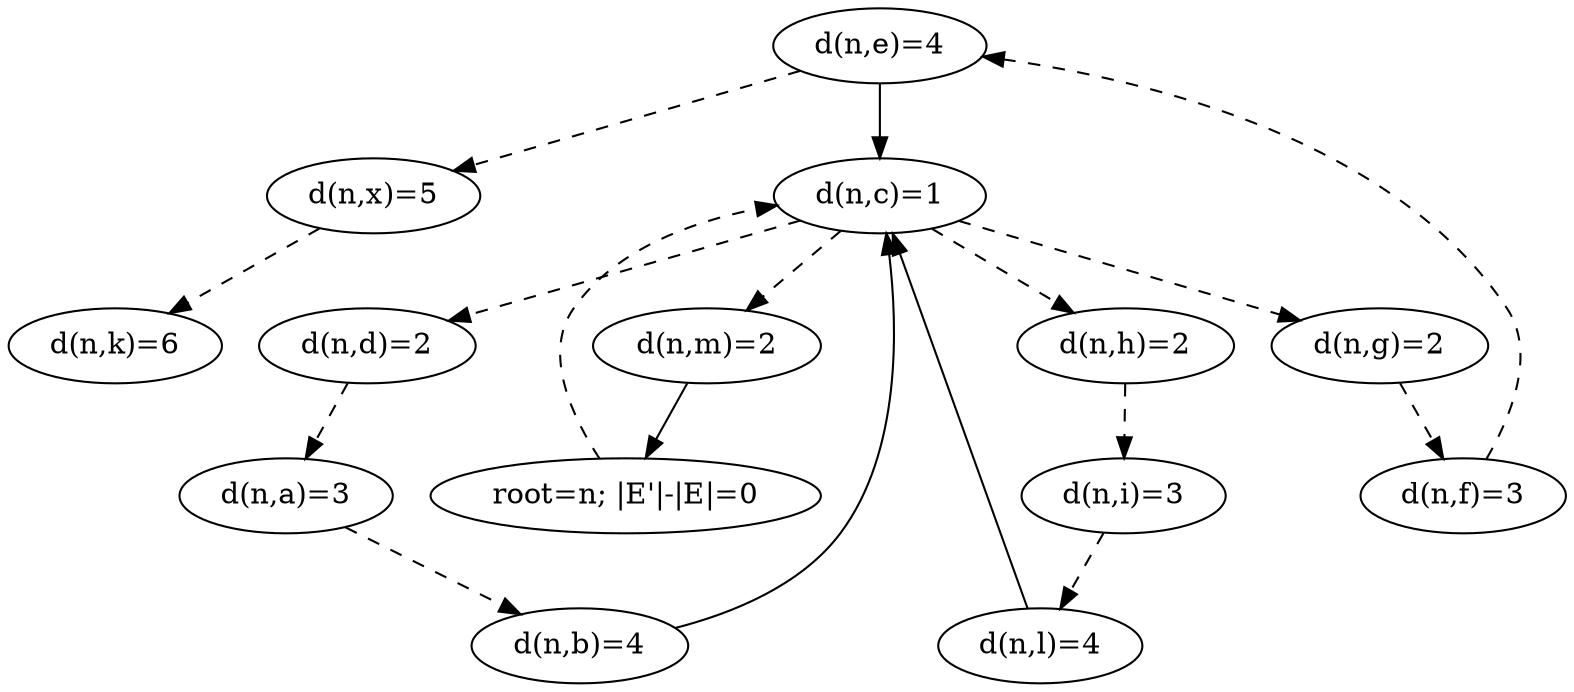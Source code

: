 digraph out {
k [label="d(n,k)=6"];
x [label="d(n,x)=5"];
x -> k [style=dashed];
n [label="root=n; |E'|-|E|=0"];
n -> c [style=dashed];
m [label="d(n,m)=2"];
m -> n;
l [label="d(n,l)=4"];
l -> c;
i [label="d(n,i)=3"];
i -> l [style=dashed];
h [label="d(n,h)=2"];
h -> i [style=dashed];
e [label="d(n,e)=4"];
e -> x [style=dashed];
e -> c;
f [label="d(n,f)=3"];
f -> e [style=dashed];
g [label="d(n,g)=2"];
g -> f [style=dashed];
d [label="d(n,d)=2"];
d -> a [style=dashed];
c [label="d(n,c)=1"];
c -> m [style=dashed];
c -> h [style=dashed];
c -> g [style=dashed];
c -> d [style=dashed];
b [label="d(n,b)=4"];
b -> c;
a [label="d(n,a)=3"];
a -> b [style=dashed];
}
